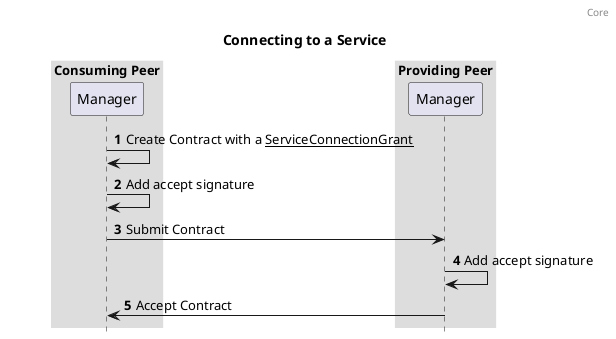 @startuml

autonumber
header: Core
title: Connecting to a Service

box "Consuming Peer"
  participant "Manager" as managerConsumingPeer
end box

box "Providing Peer"
  participant "Manager" as managerProvidingPeer
end box

managerConsumingPeer -> managerConsumingPeer: Create Contract with a __ServiceConnectionGrant__
managerConsumingPeer -> managerConsumingPeer: Add accept signature
managerConsumingPeer -> managerProvidingPeer: Submit Contract
managerProvidingPeer -> managerProvidingPeer: Add accept signature
managerProvidingPeer -> managerConsumingPeer: Accept Contract

skinparam sequenceBoxBorderColor #transparent
skinparam boxPadding 50
hide footbox
@enduml
